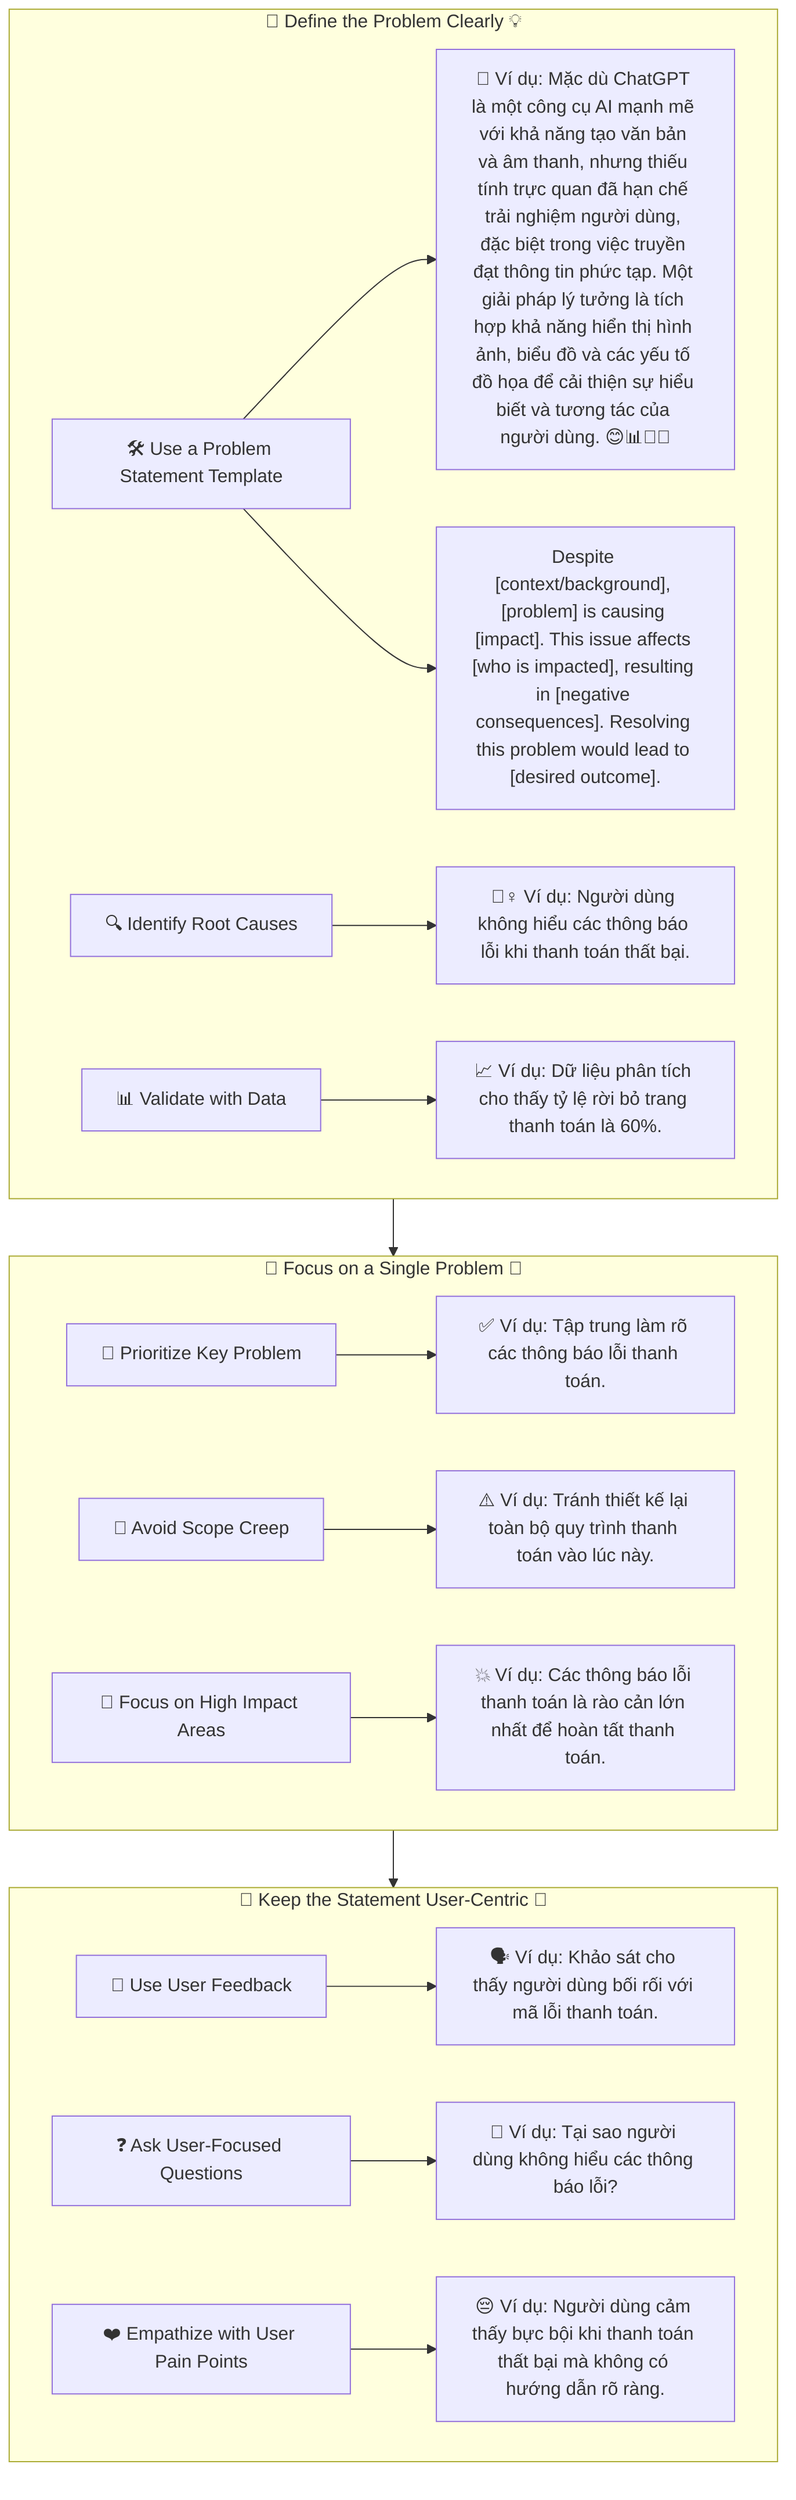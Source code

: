 flowchart TD
    %% Define the Problem Clearly
    subgraph A1[📝 Define the Problem Clearly 💡]
        B1[🛠️ Use a Problem Statement Template] --> E1["📄 Ví dụ: Mặc dù ChatGPT là một công cụ AI mạnh mẽ với khả năng tạo văn bản và âm thanh, nhưng thiếu tính trực quan đã hạn chế trải nghiệm người dùng, đặc biệt trong việc truyền đạt thông tin phức tạp. Một giải pháp lý tưởng là tích hợp khả năng hiển thị hình ảnh, biểu đồ và các yếu tố đồ họa để cải thiện sự hiểu biết và tương tác của người dùng. 😊📊🎯💡"]
        B1[🛠️ Use a Problem Statement Template] --> E4["Despite [context/background], [problem] is causing [impact]. This issue affects [who is impacted], resulting in [negative consequences]. Resolving this problem would lead to [desired outcome]."]
        B2[🔍 Identify Root Causes] --> E2["🕵️‍♀️ Ví dụ: Người dùng không hiểu các thông báo lỗi khi thanh toán thất bại."]
        B3[📊 Validate with Data] --> E3["📈 Ví dụ: Dữ liệu phân tích cho thấy tỷ lệ rời bỏ trang thanh toán là 60%."]
    end

    %% Focus on a Single Problem
    subgraph A2[🎯 Focus on a Single Problem 🎯]
        C1[📌 Prioritize Key Problem] --> F1["✅ Ví dụ: Tập trung làm rõ các thông báo lỗi thanh toán."]
        C2[🚫 Avoid Scope Creep] --> F2["⚠️ Ví dụ: Tránh thiết kế lại toàn bộ quy trình thanh toán vào lúc này."]
        C3[📍 Focus on High Impact Areas] --> F3["💥 Ví dụ: Các thông báo lỗi thanh toán là rào cản lớn nhất để hoàn tất thanh toán."]
    end

    %% Keep the Statement User-Centric
    subgraph A3[👤 Keep the Statement User-Centric 💬]
        D1[📢 Use User Feedback] --> G1["🗣️ Ví dụ: Khảo sát cho thấy người dùng bối rối với mã lỗi thanh toán."]
        D2[❓ Ask User-Focused Questions] --> G2["🤔 Ví dụ: Tại sao người dùng không hiểu các thông báo lỗi?"]
        D3[❤️ Empathize with User Pain Points] --> G3["😔 Ví dụ: Người dùng cảm thấy bực bội khi thanh toán thất bại mà không có hướng dẫn rõ ràng."]
    end

    %% Connect Subgraphs in Order
    A1 --> A2 --> A3